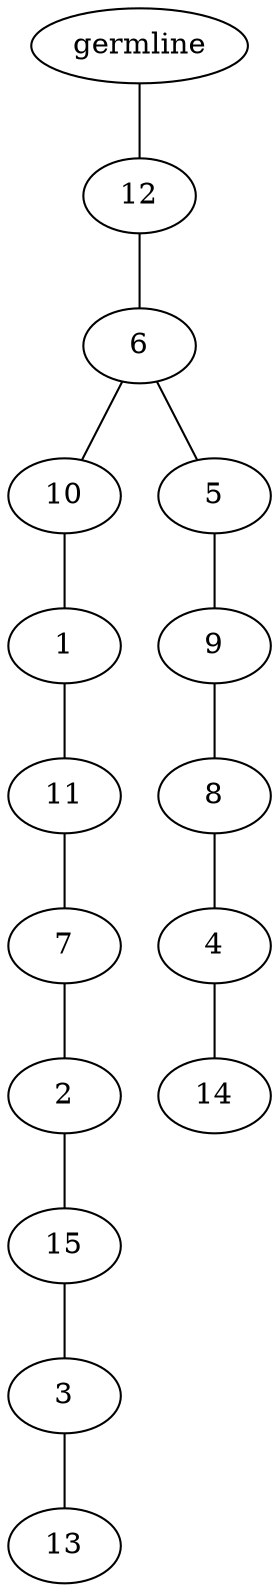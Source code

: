 graph tree {
    "140088234334432" [label="germline"];
    "140088239396176" [label="12"];
    "140088239396896" [label="6"];
    "140088239395456" [label="10"];
    "140088239318160" [label="1"];
    "140088239380224" [label="11"];
    "140088239382000" [label="7"];
    "140088239381280" [label="2"];
    "140088239379360" [label="15"];
    "140088239379696" [label="3"];
    "140088239977952" [label="13"];
    "140088239398048" [label="5"];
    "140088239317872" [label="9"];
    "140088239319936" [label="8"];
    "140088239318784" [label="4"];
    "140088239318736" [label="14"];
    "140088234334432" -- "140088239396176";
    "140088239396176" -- "140088239396896";
    "140088239396896" -- "140088239395456";
    "140088239396896" -- "140088239398048";
    "140088239395456" -- "140088239318160";
    "140088239318160" -- "140088239380224";
    "140088239380224" -- "140088239382000";
    "140088239382000" -- "140088239381280";
    "140088239381280" -- "140088239379360";
    "140088239379360" -- "140088239379696";
    "140088239379696" -- "140088239977952";
    "140088239398048" -- "140088239317872";
    "140088239317872" -- "140088239319936";
    "140088239319936" -- "140088239318784";
    "140088239318784" -- "140088239318736";
}
